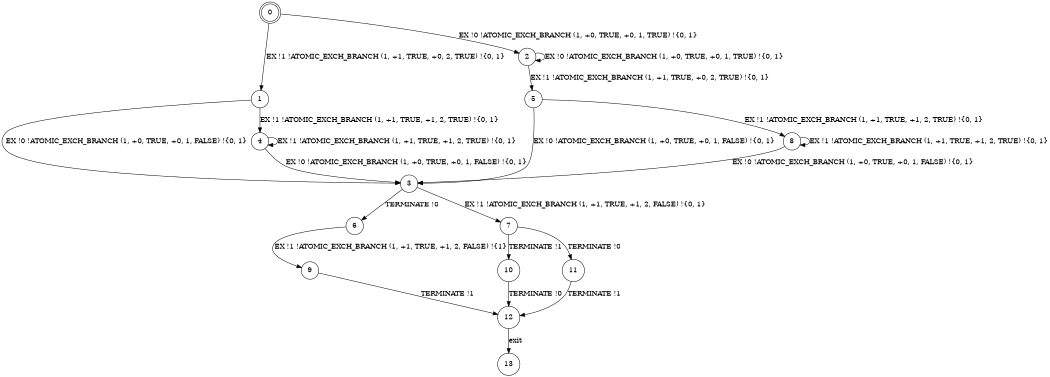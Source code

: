 digraph BCG {
size = "7, 10.5";
center = TRUE;
node [shape = circle];
0 [peripheries = 2];
0 -> 1 [label = "EX !1 !ATOMIC_EXCH_BRANCH (1, +1, TRUE, +0, 2, TRUE) !{0, 1}"];
0 -> 2 [label = "EX !0 !ATOMIC_EXCH_BRANCH (1, +0, TRUE, +0, 1, TRUE) !{0, 1}"];
1 -> 3 [label = "EX !0 !ATOMIC_EXCH_BRANCH (1, +0, TRUE, +0, 1, FALSE) !{0, 1}"];
1 -> 4 [label = "EX !1 !ATOMIC_EXCH_BRANCH (1, +1, TRUE, +1, 2, TRUE) !{0, 1}"];
2 -> 5 [label = "EX !1 !ATOMIC_EXCH_BRANCH (1, +1, TRUE, +0, 2, TRUE) !{0, 1}"];
2 -> 2 [label = "EX !0 !ATOMIC_EXCH_BRANCH (1, +0, TRUE, +0, 1, TRUE) !{0, 1}"];
3 -> 6 [label = "TERMINATE !0"];
3 -> 7 [label = "EX !1 !ATOMIC_EXCH_BRANCH (1, +1, TRUE, +1, 2, FALSE) !{0, 1}"];
4 -> 3 [label = "EX !0 !ATOMIC_EXCH_BRANCH (1, +0, TRUE, +0, 1, FALSE) !{0, 1}"];
4 -> 4 [label = "EX !1 !ATOMIC_EXCH_BRANCH (1, +1, TRUE, +1, 2, TRUE) !{0, 1}"];
5 -> 8 [label = "EX !1 !ATOMIC_EXCH_BRANCH (1, +1, TRUE, +1, 2, TRUE) !{0, 1}"];
5 -> 3 [label = "EX !0 !ATOMIC_EXCH_BRANCH (1, +0, TRUE, +0, 1, FALSE) !{0, 1}"];
6 -> 9 [label = "EX !1 !ATOMIC_EXCH_BRANCH (1, +1, TRUE, +1, 2, FALSE) !{1}"];
7 -> 10 [label = "TERMINATE !1"];
7 -> 11 [label = "TERMINATE !0"];
8 -> 8 [label = "EX !1 !ATOMIC_EXCH_BRANCH (1, +1, TRUE, +1, 2, TRUE) !{0, 1}"];
8 -> 3 [label = "EX !0 !ATOMIC_EXCH_BRANCH (1, +0, TRUE, +0, 1, FALSE) !{0, 1}"];
9 -> 12 [label = "TERMINATE !1"];
10 -> 12 [label = "TERMINATE !0"];
11 -> 12 [label = "TERMINATE !1"];
12 -> 13 [label = "exit"];
}
